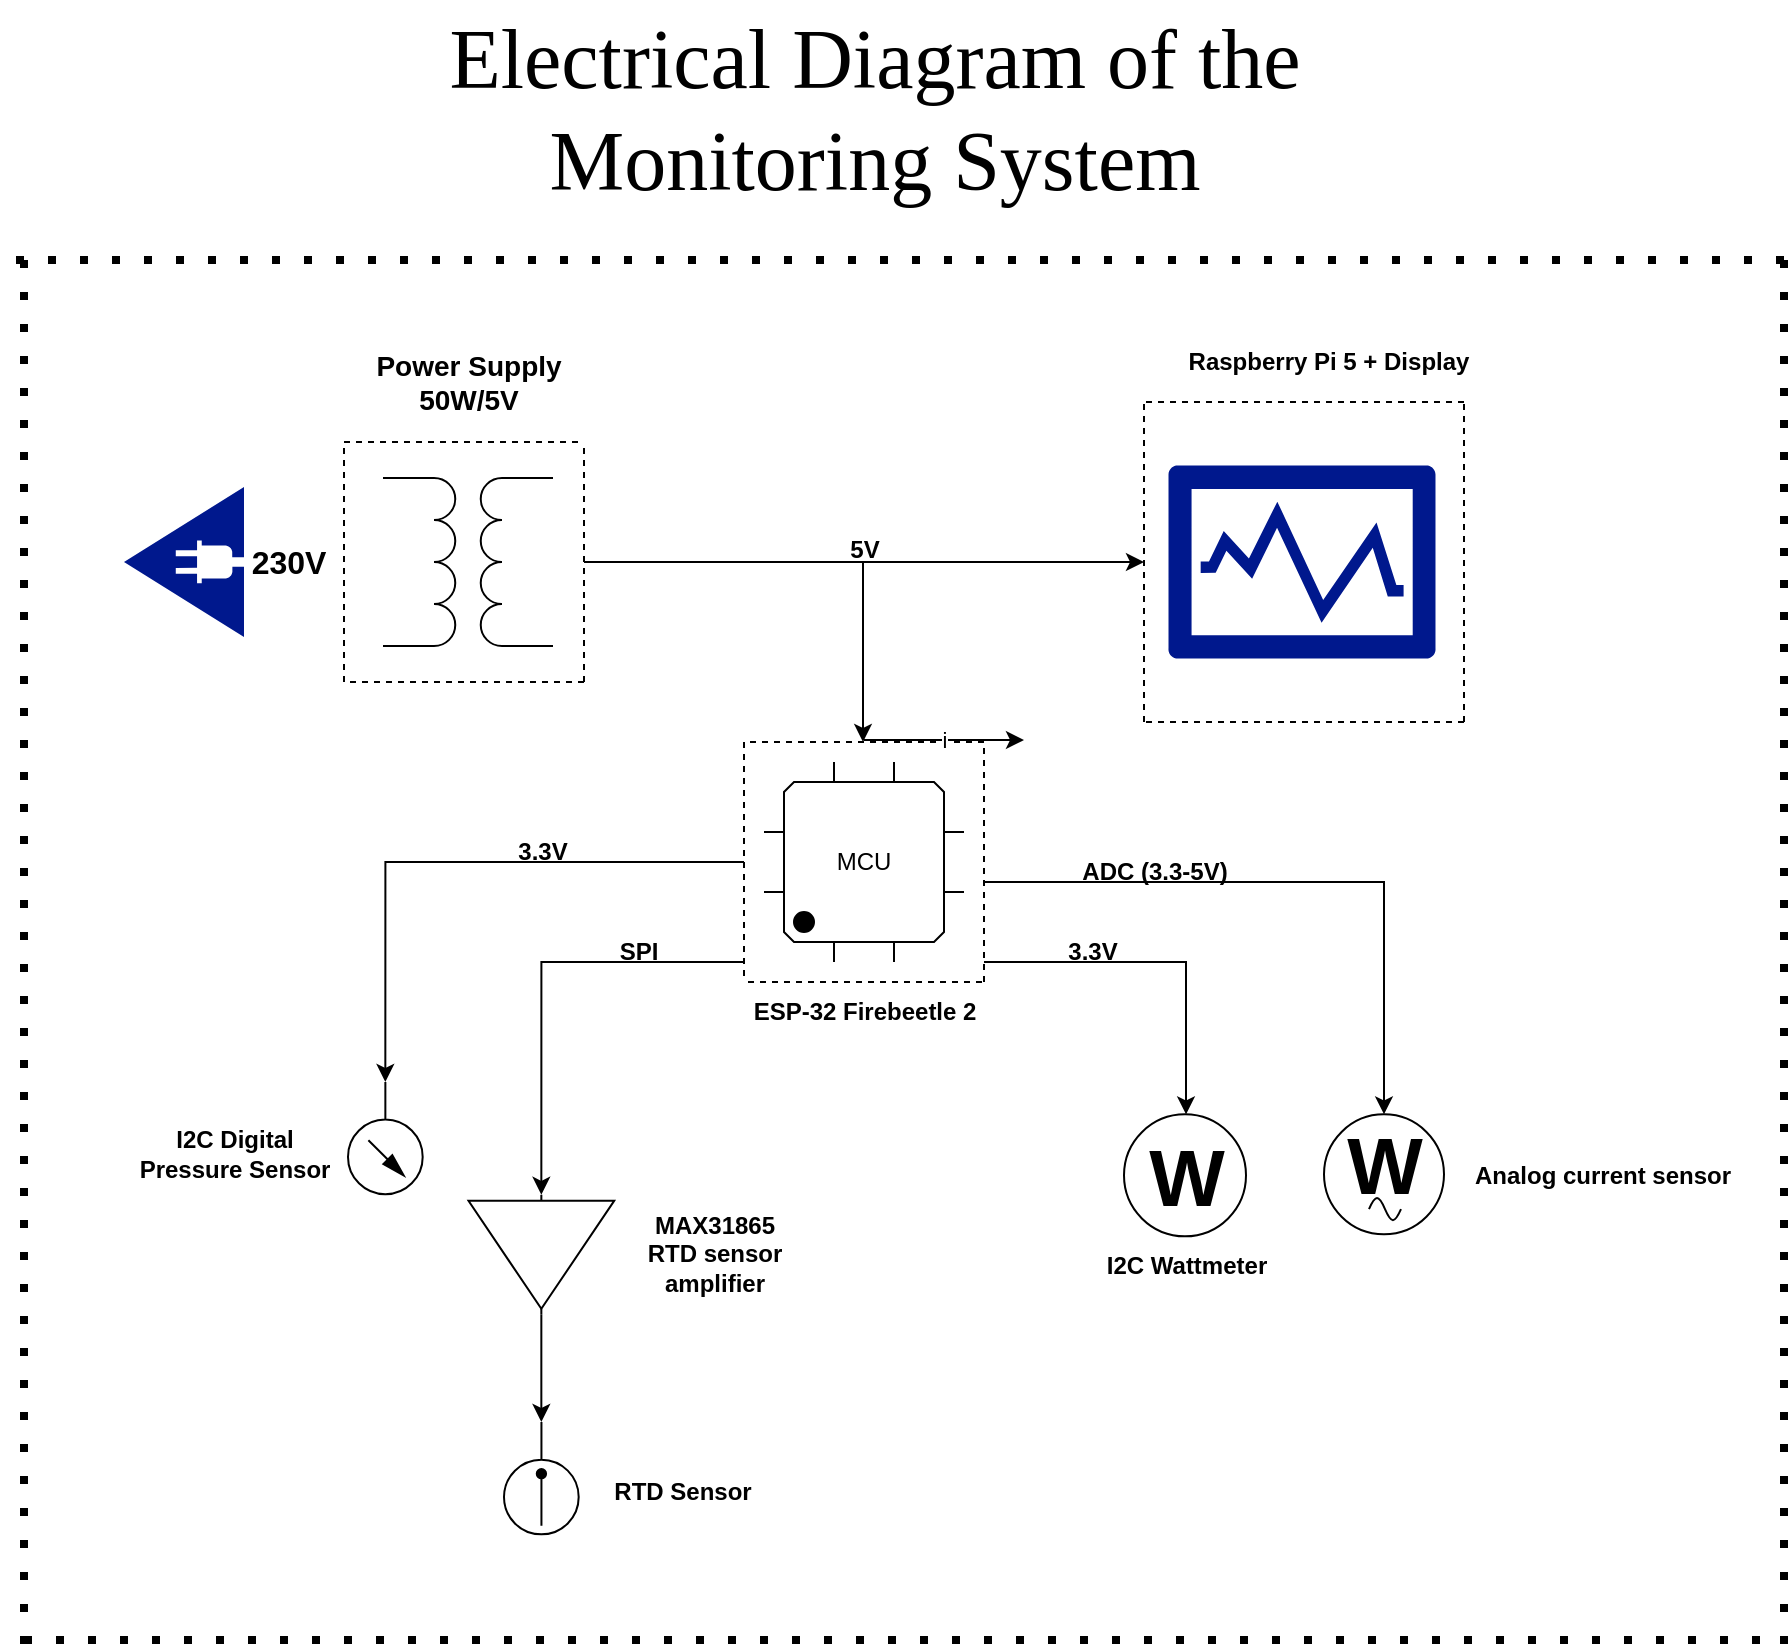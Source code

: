 <mxfile version="26.2.9">
  <diagram name="Page-1" id="jUmx4Mk0zISD2Ex7xzXe">
    <mxGraphModel dx="1428" dy="743" grid="1" gridSize="10" guides="1" tooltips="1" connect="1" arrows="1" fold="1" page="1" pageScale="1" pageWidth="1169" pageHeight="1654" math="0" shadow="0">
      <root>
        <mxCell id="0" />
        <mxCell id="1" parent="0" />
        <mxCell id="RzOlGhgpHy_9QOzsnayQ-21" style="edgeStyle=orthogonalEdgeStyle;rounded=0;orthogonalLoop=1;jettySize=auto;html=1;" parent="1" edge="1">
          <mxGeometry relative="1" as="geometry">
            <mxPoint x="720" y="341" as="targetPoint" />
            <mxPoint x="440" y="341" as="sourcePoint" />
            <Array as="points">
              <mxPoint x="580" y="341" />
              <mxPoint x="580" y="341" />
            </Array>
          </mxGeometry>
        </mxCell>
        <mxCell id="RzOlGhgpHy_9QOzsnayQ-3" value="" style="pointerEvents=1;verticalLabelPosition=bottom;shadow=0;dashed=0;align=center;html=1;verticalAlign=top;shape=mxgraph.electrical.inductors.transformer;direction=north;rotation=-90;" parent="1" vertex="1">
          <mxGeometry x="340" y="298.5" width="84" height="85" as="geometry" />
        </mxCell>
        <mxCell id="RzOlGhgpHy_9QOzsnayQ-7" value="&lt;b&gt;&lt;font style=&quot;font-size: 16px;&quot;&gt;230V&lt;/font&gt;&lt;/b&gt;" style="text;html=1;align=center;verticalAlign=middle;resizable=0;points=[];autosize=1;strokeColor=none;fillColor=none;" parent="1" vertex="1">
          <mxGeometry x="262" y="326" width="60" height="30" as="geometry" />
        </mxCell>
        <mxCell id="RzOlGhgpHy_9QOzsnayQ-16" value="" style="endArrow=none;dashed=1;html=1;rounded=0;" parent="1" edge="1">
          <mxGeometry width="50" height="50" relative="1" as="geometry">
            <mxPoint x="440" y="401" as="sourcePoint" />
            <mxPoint x="440" y="281" as="targetPoint" />
          </mxGeometry>
        </mxCell>
        <mxCell id="RzOlGhgpHy_9QOzsnayQ-17" value="" style="endArrow=none;dashed=1;html=1;rounded=0;" parent="1" edge="1">
          <mxGeometry width="50" height="50" relative="1" as="geometry">
            <mxPoint x="440" y="401" as="sourcePoint" />
            <mxPoint x="320" y="401" as="targetPoint" />
          </mxGeometry>
        </mxCell>
        <mxCell id="RzOlGhgpHy_9QOzsnayQ-18" value="" style="endArrow=none;dashed=1;html=1;rounded=0;" parent="1" edge="1">
          <mxGeometry width="50" height="50" relative="1" as="geometry">
            <mxPoint x="320" y="401" as="sourcePoint" />
            <mxPoint x="320" y="281" as="targetPoint" />
          </mxGeometry>
        </mxCell>
        <mxCell id="RzOlGhgpHy_9QOzsnayQ-19" value="" style="endArrow=none;dashed=1;html=1;rounded=0;" parent="1" edge="1">
          <mxGeometry width="50" height="50" relative="1" as="geometry">
            <mxPoint x="320" y="281" as="sourcePoint" />
            <mxPoint x="440" y="281" as="targetPoint" />
          </mxGeometry>
        </mxCell>
        <mxCell id="RzOlGhgpHy_9QOzsnayQ-20" value="&lt;b&gt;&lt;font style=&quot;font-size: 14px;&quot;&gt;Power Supply&lt;br&gt;50W/5V&lt;/font&gt;&lt;/b&gt;" style="text;html=1;align=center;verticalAlign=middle;resizable=0;points=[];autosize=1;strokeColor=none;fillColor=none;" parent="1" vertex="1">
          <mxGeometry x="322" y="226" width="120" height="50" as="geometry" />
        </mxCell>
        <mxCell id="RzOlGhgpHy_9QOzsnayQ-24" value="" style="endArrow=none;dashed=1;html=1;rounded=0;" parent="1" edge="1">
          <mxGeometry width="50" height="50" relative="1" as="geometry">
            <mxPoint x="720" y="421" as="sourcePoint" />
            <mxPoint x="720" y="261" as="targetPoint" />
          </mxGeometry>
        </mxCell>
        <mxCell id="RzOlGhgpHy_9QOzsnayQ-25" value="" style="endArrow=none;dashed=1;html=1;rounded=0;" parent="1" edge="1">
          <mxGeometry width="50" height="50" relative="1" as="geometry">
            <mxPoint x="880" y="421" as="sourcePoint" />
            <mxPoint x="880" y="261" as="targetPoint" />
          </mxGeometry>
        </mxCell>
        <mxCell id="RzOlGhgpHy_9QOzsnayQ-26" value="" style="endArrow=none;dashed=1;html=1;rounded=0;" parent="1" edge="1">
          <mxGeometry width="50" height="50" relative="1" as="geometry">
            <mxPoint x="880" y="261" as="sourcePoint" />
            <mxPoint x="720" y="261" as="targetPoint" />
          </mxGeometry>
        </mxCell>
        <mxCell id="RzOlGhgpHy_9QOzsnayQ-27" value="" style="endArrow=none;dashed=1;html=1;rounded=0;" parent="1" edge="1">
          <mxGeometry width="50" height="50" relative="1" as="geometry">
            <mxPoint x="880" y="421" as="sourcePoint" />
            <mxPoint x="720" y="421" as="targetPoint" />
          </mxGeometry>
        </mxCell>
        <mxCell id="RzOlGhgpHy_9QOzsnayQ-28" value="Raspberry Pi 5 + Display" style="text;html=1;align=center;verticalAlign=middle;resizable=0;points=[];autosize=1;strokeColor=none;fillColor=none;fontStyle=1" parent="1" vertex="1">
          <mxGeometry x="732" y="226" width="160" height="30" as="geometry" />
        </mxCell>
        <mxCell id="RzOlGhgpHy_9QOzsnayQ-29" value="" style="sketch=0;aspect=fixed;pointerEvents=1;shadow=0;dashed=0;html=1;strokeColor=none;labelPosition=center;verticalLabelPosition=bottom;verticalAlign=top;align=center;fillColor=#00188D;shape=mxgraph.mscae.enterprise.performance_monitor" parent="1" vertex="1">
          <mxGeometry x="732" y="292.76" width="134" height="96.48" as="geometry" />
        </mxCell>
        <mxCell id="RzOlGhgpHy_9QOzsnayQ-30" value="" style="sketch=0;aspect=fixed;pointerEvents=1;shadow=0;dashed=0;html=1;strokeColor=none;labelPosition=center;verticalLabelPosition=bottom;verticalAlign=top;align=center;fillColor=#00188D;shape=mxgraph.mscae.enterprise.plug_and_play;rotation=-180;" parent="1" vertex="1">
          <mxGeometry x="210" y="303.5" width="60" height="75" as="geometry" />
        </mxCell>
        <mxCell id="RzOlGhgpHy_9QOzsnayQ-31" value="MCU" style="shadow=0;dashed=0;align=center;html=1;strokeWidth=1;shape=mxgraph.electrical.logic_gates.qfp_ic;whiteSpace=wrap;labelNames=,,,,,,,,i,j,k,l,m,n,o,p,q,r,s,t,u,v,w,x,y,z,a1,b1,c1,d1,e1,f1,g1,h1,i1,j1,k1,l1,m1,n1;noLabel=0;overflow=visible;movableLabel=0;backgroundOutline=0;metaEdit=0;dropTarget=0;snapToPoint=0;pinSpacing=30;pinLabelType=cust;startPin=sw;pinStyle=line;" parent="1" vertex="1">
          <mxGeometry x="530" y="441" width="100" height="100" as="geometry" />
        </mxCell>
        <mxCell id="RzOlGhgpHy_9QOzsnayQ-32" value="" style="endArrow=none;dashed=1;html=1;rounded=0;" parent="1" edge="1">
          <mxGeometry width="50" height="50" relative="1" as="geometry">
            <mxPoint x="639" y="551" as="sourcePoint" />
            <mxPoint x="520" y="551" as="targetPoint" />
          </mxGeometry>
        </mxCell>
        <mxCell id="RzOlGhgpHy_9QOzsnayQ-33" value="" style="endArrow=none;dashed=1;html=1;rounded=0;" parent="1" edge="1">
          <mxGeometry width="50" height="50" relative="1" as="geometry">
            <mxPoint x="520" y="431" as="sourcePoint" />
            <mxPoint x="520" y="551" as="targetPoint" />
          </mxGeometry>
        </mxCell>
        <mxCell id="RzOlGhgpHy_9QOzsnayQ-34" value="" style="endArrow=none;dashed=1;html=1;rounded=0;" parent="1" edge="1">
          <mxGeometry width="50" height="50" relative="1" as="geometry">
            <mxPoint x="640" y="551" as="sourcePoint" />
            <mxPoint x="640" y="431" as="targetPoint" />
          </mxGeometry>
        </mxCell>
        <mxCell id="RzOlGhgpHy_9QOzsnayQ-35" value="" style="endArrow=none;dashed=1;html=1;rounded=0;" parent="1" edge="1">
          <mxGeometry width="50" height="50" relative="1" as="geometry">
            <mxPoint x="640" y="431" as="sourcePoint" />
            <mxPoint x="520" y="431" as="targetPoint" />
          </mxGeometry>
        </mxCell>
        <mxCell id="RzOlGhgpHy_9QOzsnayQ-41" style="edgeStyle=orthogonalEdgeStyle;rounded=0;orthogonalLoop=1;jettySize=auto;html=1;" parent="1" edge="1">
          <mxGeometry relative="1" as="geometry">
            <mxPoint x="579.5" y="431" as="targetPoint" />
            <mxPoint x="579.5" y="341" as="sourcePoint" />
            <Array as="points">
              <mxPoint x="579.5" y="411" />
            </Array>
          </mxGeometry>
        </mxCell>
        <mxCell id="RzOlGhgpHy_9QOzsnayQ-42" value="ESP-32 Firebeetle 2" style="text;html=1;align=center;verticalAlign=middle;resizable=0;points=[];autosize=1;strokeColor=none;fillColor=none;fontStyle=1" parent="1" vertex="1">
          <mxGeometry x="515" y="551" width="130" height="30" as="geometry" />
        </mxCell>
        <mxCell id="RzOlGhgpHy_9QOzsnayQ-43" value="" style="verticalLabelPosition=bottom;aspect=fixed;html=1;verticalAlign=top;fillColor=strokeColor;align=center;outlineConnect=0;shape=mxgraph.fluid_power.x11850;points=[[0.5,1,0]];rotation=-180;" parent="1" vertex="1">
          <mxGeometry x="400" y="771" width="37.34" height="56.18" as="geometry" />
        </mxCell>
        <mxCell id="RzOlGhgpHy_9QOzsnayQ-44" value="" style="verticalLabelPosition=bottom;aspect=fixed;html=1;verticalAlign=top;fillColor=strokeColor;align=center;outlineConnect=0;shape=mxgraph.fluid_power.x11820;points=[[0.5,1,0]];rotation=-180;" parent="1" vertex="1">
          <mxGeometry x="322" y="601" width="37.34" height="56.1" as="geometry" />
        </mxCell>
        <mxCell id="RzOlGhgpHy_9QOzsnayQ-45" style="edgeStyle=orthogonalEdgeStyle;rounded=0;orthogonalLoop=1;jettySize=auto;html=1;entryX=0.5;entryY=1;entryDx=0;entryDy=0;entryPerimeter=0;" parent="1" target="RzOlGhgpHy_9QOzsnayQ-44" edge="1">
          <mxGeometry relative="1" as="geometry">
            <mxPoint x="520" y="491" as="sourcePoint" />
            <Array as="points">
              <mxPoint x="341" y="491" />
            </Array>
          </mxGeometry>
        </mxCell>
        <mxCell id="RzOlGhgpHy_9QOzsnayQ-47" style="edgeStyle=orthogonalEdgeStyle;rounded=0;orthogonalLoop=1;jettySize=auto;html=1;entryX=0;entryY=0.5;entryDx=0;entryDy=0;entryPerimeter=0;" parent="1" target="RzOlGhgpHy_9QOzsnayQ-70" edge="1">
          <mxGeometry relative="1" as="geometry">
            <mxPoint x="520" y="541" as="sourcePoint" />
            <mxPoint x="419" y="631" as="targetPoint" />
            <Array as="points">
              <mxPoint x="419" y="541" />
            </Array>
          </mxGeometry>
        </mxCell>
        <mxCell id="RzOlGhgpHy_9QOzsnayQ-48" value="I2C Digital&lt;br&gt;Pressure Sensor" style="text;html=1;align=center;verticalAlign=middle;resizable=0;points=[];autosize=1;strokeColor=none;fillColor=none;fontStyle=1" parent="1" vertex="1">
          <mxGeometry x="210" y="617.18" width="110" height="40" as="geometry" />
        </mxCell>
        <mxCell id="RzOlGhgpHy_9QOzsnayQ-49" value="3.3V" style="text;html=1;align=center;verticalAlign=middle;resizable=0;points=[];autosize=1;strokeColor=none;fillColor=none;fontStyle=1" parent="1" vertex="1">
          <mxGeometry x="393.67" y="471" width="50" height="30" as="geometry" />
        </mxCell>
        <mxCell id="RzOlGhgpHy_9QOzsnayQ-50" value="RTD Sensor" style="text;html=1;align=center;verticalAlign=middle;resizable=0;points=[];autosize=1;strokeColor=none;fillColor=none;fontStyle=1" parent="1" vertex="1">
          <mxGeometry x="443.67" y="791" width="90" height="30" as="geometry" />
        </mxCell>
        <mxCell id="RzOlGhgpHy_9QOzsnayQ-51" value="W" style="verticalLabelPosition=middle;shadow=0;dashed=0;align=center;html=1;verticalAlign=middle;strokeWidth=1;shape=ellipse;aspect=fixed;fontSize=40;fontStyle=1" parent="1" vertex="1">
          <mxGeometry x="710" y="617.18" width="61" height="61" as="geometry" />
        </mxCell>
        <mxCell id="RzOlGhgpHy_9QOzsnayQ-53" style="edgeStyle=orthogonalEdgeStyle;rounded=0;orthogonalLoop=1;jettySize=auto;html=1;entryX=0.5;entryY=0;entryDx=0;entryDy=0;" parent="1" target="RzOlGhgpHy_9QOzsnayQ-51" edge="1">
          <mxGeometry relative="1" as="geometry">
            <mxPoint x="640" y="541" as="sourcePoint" />
            <mxPoint x="741" y="571" as="targetPoint" />
            <Array as="points">
              <mxPoint x="741" y="541" />
              <mxPoint x="741" y="617" />
            </Array>
          </mxGeometry>
        </mxCell>
        <mxCell id="RzOlGhgpHy_9QOzsnayQ-55" value="&lt;b&gt;I2C Wattmeter&lt;/b&gt;" style="text;html=1;align=center;verticalAlign=middle;resizable=0;points=[];autosize=1;strokeColor=none;fillColor=none;" parent="1" vertex="1">
          <mxGeometry x="690.5" y="678.18" width="100" height="30" as="geometry" />
        </mxCell>
        <mxCell id="RzOlGhgpHy_9QOzsnayQ-58" value="" style="ellipse;whiteSpace=wrap;html=1;aspect=fixed;" parent="1" vertex="1">
          <mxGeometry x="810.0" y="617.18" width="60" height="60" as="geometry" />
        </mxCell>
        <mxCell id="RzOlGhgpHy_9QOzsnayQ-57" value="" style="pointerEvents=1;verticalLabelPosition=bottom;shadow=0;dashed=0;align=center;html=1;verticalAlign=top;shape=mxgraph.electrical.waveforms.sine_wave;" parent="1" vertex="1">
          <mxGeometry x="832.5" y="657.18" width="16" height="14.77" as="geometry" />
        </mxCell>
        <mxCell id="RzOlGhgpHy_9QOzsnayQ-61" value="W" style="text;html=1;align=center;verticalAlign=middle;resizable=0;points=[];autosize=1;strokeColor=none;fillColor=none;fontStyle=1;fontSize=40;" parent="1" vertex="1">
          <mxGeometry x="810" y="611.95" width="60" height="60" as="geometry" />
        </mxCell>
        <mxCell id="RzOlGhgpHy_9QOzsnayQ-62" value="Analog current sensor" style="text;html=1;align=center;verticalAlign=middle;resizable=0;points=[];autosize=1;strokeColor=none;fillColor=none;fontStyle=1" parent="1" vertex="1">
          <mxGeometry x="879" y="632.68" width="140" height="30" as="geometry" />
        </mxCell>
        <mxCell id="RzOlGhgpHy_9QOzsnayQ-67" style="edgeStyle=orthogonalEdgeStyle;rounded=0;orthogonalLoop=1;jettySize=auto;html=1;" parent="1" edge="1">
          <mxGeometry relative="1" as="geometry">
            <mxPoint x="640" y="501" as="sourcePoint" />
            <mxPoint x="840" y="617.18" as="targetPoint" />
            <Array as="points">
              <mxPoint x="740" y="501" />
              <mxPoint x="840" y="501" />
            </Array>
          </mxGeometry>
        </mxCell>
        <mxCell id="RzOlGhgpHy_9QOzsnayQ-68" value="ADC (3.3-5V)" style="text;html=1;align=center;verticalAlign=middle;resizable=0;points=[];autosize=1;strokeColor=none;fillColor=none;fontStyle=1" parent="1" vertex="1">
          <mxGeometry x="675" y="481" width="100" height="30" as="geometry" />
        </mxCell>
        <mxCell id="RzOlGhgpHy_9QOzsnayQ-69" value="SPI" style="text;html=1;align=center;verticalAlign=middle;resizable=0;points=[];autosize=1;strokeColor=none;fillColor=none;fontStyle=1" parent="1" vertex="1">
          <mxGeometry x="447" y="521" width="40" height="30" as="geometry" />
        </mxCell>
        <mxCell id="RzOlGhgpHy_9QOzsnayQ-70" value="" style="verticalLabelPosition=bottom;shadow=0;dashed=0;align=center;html=1;verticalAlign=top;shape=mxgraph.electrical.abstract.amplifier;rotation=90;" parent="1" vertex="1">
          <mxGeometry x="388.67" y="651" width="60" height="72.82" as="geometry" />
        </mxCell>
        <mxCell id="RzOlGhgpHy_9QOzsnayQ-72" value="MAX31865&lt;br&gt;RTD sensor&lt;br&gt;amplifier" style="text;html=1;align=center;verticalAlign=middle;resizable=0;points=[];autosize=1;strokeColor=none;fillColor=none;fontStyle=1" parent="1" vertex="1">
          <mxGeometry x="460" y="657.41" width="90" height="60" as="geometry" />
        </mxCell>
        <mxCell id="RzOlGhgpHy_9QOzsnayQ-73" style="edgeStyle=orthogonalEdgeStyle;rounded=0;orthogonalLoop=1;jettySize=auto;html=1;entryX=0.5;entryY=1;entryDx=0;entryDy=0;entryPerimeter=0;" parent="1" source="RzOlGhgpHy_9QOzsnayQ-70" target="RzOlGhgpHy_9QOzsnayQ-43" edge="1">
          <mxGeometry relative="1" as="geometry" />
        </mxCell>
        <mxCell id="RzOlGhgpHy_9QOzsnayQ-74" value="3.3V" style="text;html=1;align=center;verticalAlign=middle;resizable=0;points=[];autosize=1;strokeColor=none;fillColor=none;fontStyle=1" parent="1" vertex="1">
          <mxGeometry x="669" y="521" width="50" height="30" as="geometry" />
        </mxCell>
        <mxCell id="RzOlGhgpHy_9QOzsnayQ-81" value="" style="endArrow=none;dashed=1;html=1;dashPattern=1 3;strokeWidth=4;rounded=0;fontSize=12;" parent="1" edge="1">
          <mxGeometry width="50" height="50" relative="1" as="geometry">
            <mxPoint x="160" y="880" as="sourcePoint" />
            <mxPoint x="1040" y="880" as="targetPoint" />
          </mxGeometry>
        </mxCell>
        <mxCell id="RzOlGhgpHy_9QOzsnayQ-82" value="" style="endArrow=none;dashed=1;html=1;dashPattern=1 3;strokeWidth=4;rounded=0;fontSize=12;jumpSize=6;" parent="1" edge="1">
          <mxGeometry width="50" height="50" relative="1" as="geometry">
            <mxPoint x="1040" y="882" as="sourcePoint" />
            <mxPoint x="1040" y="188" as="targetPoint" />
          </mxGeometry>
        </mxCell>
        <mxCell id="RzOlGhgpHy_9QOzsnayQ-84" value="" style="endArrow=none;dashed=1;html=1;dashPattern=1 3;strokeWidth=4;rounded=0;fontSize=12;jumpSize=6;" parent="1" edge="1">
          <mxGeometry width="50" height="50" relative="1" as="geometry">
            <mxPoint x="160" y="882" as="sourcePoint" />
            <mxPoint x="160" y="189" as="targetPoint" />
          </mxGeometry>
        </mxCell>
        <mxCell id="RzOlGhgpHy_9QOzsnayQ-85" value="" style="endArrow=none;dashed=1;html=1;dashPattern=1 3;strokeWidth=4;rounded=0;fontSize=12;jumpSize=6;" parent="1" edge="1">
          <mxGeometry width="50" height="50" relative="1" as="geometry">
            <mxPoint x="1040" y="190" as="sourcePoint" />
            <mxPoint x="150" y="190" as="targetPoint" />
          </mxGeometry>
        </mxCell>
        <mxCell id="RzOlGhgpHy_9QOzsnayQ-86" value="Electrical Diagram of the&lt;br&gt;Monitoring System" style="text;html=1;align=center;verticalAlign=middle;resizable=0;points=[];autosize=1;strokeColor=none;fillColor=none;fontSize=42;fontFamily=Times New Roman;" parent="1" vertex="1">
          <mxGeometry x="360" y="60" width="450" height="110" as="geometry" />
        </mxCell>
        <mxCell id="RzOlGhgpHy_9QOzsnayQ-89" value="5V" style="text;html=1;align=center;verticalAlign=middle;resizable=0;points=[];autosize=1;strokeColor=none;fillColor=none;fontStyle=1" parent="1" vertex="1">
          <mxGeometry x="560" y="320" width="40" height="30" as="geometry" />
        </mxCell>
        <mxCell id="RzOlGhgpHy_9QOzsnayQ-90" value="i" style="edgeStyle=none;orthogonalLoop=1;jettySize=auto;html=1;rounded=0;" parent="1" edge="1">
          <mxGeometry width="80" relative="1" as="geometry">
            <mxPoint x="580" y="430" as="sourcePoint" />
            <mxPoint x="660" y="430" as="targetPoint" />
            <Array as="points" />
          </mxGeometry>
        </mxCell>
      </root>
    </mxGraphModel>
  </diagram>
</mxfile>

